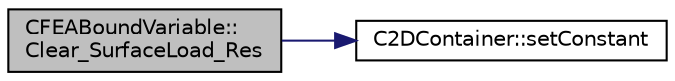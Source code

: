 digraph "CFEABoundVariable::Clear_SurfaceLoad_Res"
{
 // LATEX_PDF_SIZE
  edge [fontname="Helvetica",fontsize="10",labelfontname="Helvetica",labelfontsize="10"];
  node [fontname="Helvetica",fontsize="10",shape=record];
  rankdir="LR";
  Node1 [label="CFEABoundVariable::\lClear_SurfaceLoad_Res",height=0.2,width=0.4,color="black", fillcolor="grey75", style="filled", fontcolor="black",tooltip="Clear the surface load residual."];
  Node1 -> Node2 [color="midnightblue",fontsize="10",style="solid",fontname="Helvetica"];
  Node2 [label="C2DContainer::setConstant",height=0.2,width=0.4,color="black", fillcolor="white", style="filled",URL="$classC2DContainer.html#ab9f8a545ab85abdd3291f0f65b4f411b",tooltip="Set value of all entries to \"value\"."];
}
